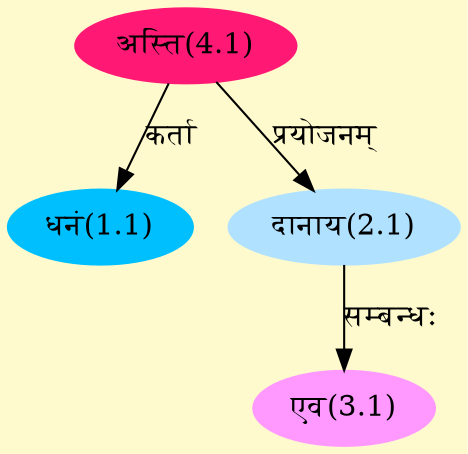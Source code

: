 digraph G{
rankdir=BT;
 compound=true;
 bgcolor="lemonchiffon1";
Node1_1 [style=filled, color="#00BFFF" label = "धनं(1.1)"]
Node4_1 [style=filled, color="#FF1975" label = "अस्ति(4.1)"]
Node2_1 [style=filled, color="#B0E2FF" label = "दानाय(2.1)"]
Node3_1 [style=filled, color="#FF99FF" label = "एव(3.1)"]
/* Start of Relations section */

Node1_1 -> Node4_1 [  label="कर्ता"  dir="back" ]
Node2_1 -> Node4_1 [  label="प्रयोजनम्"  dir="back" ]
Node3_1 -> Node2_1 [  label="सम्बन्धः"  dir="back" ]
}

